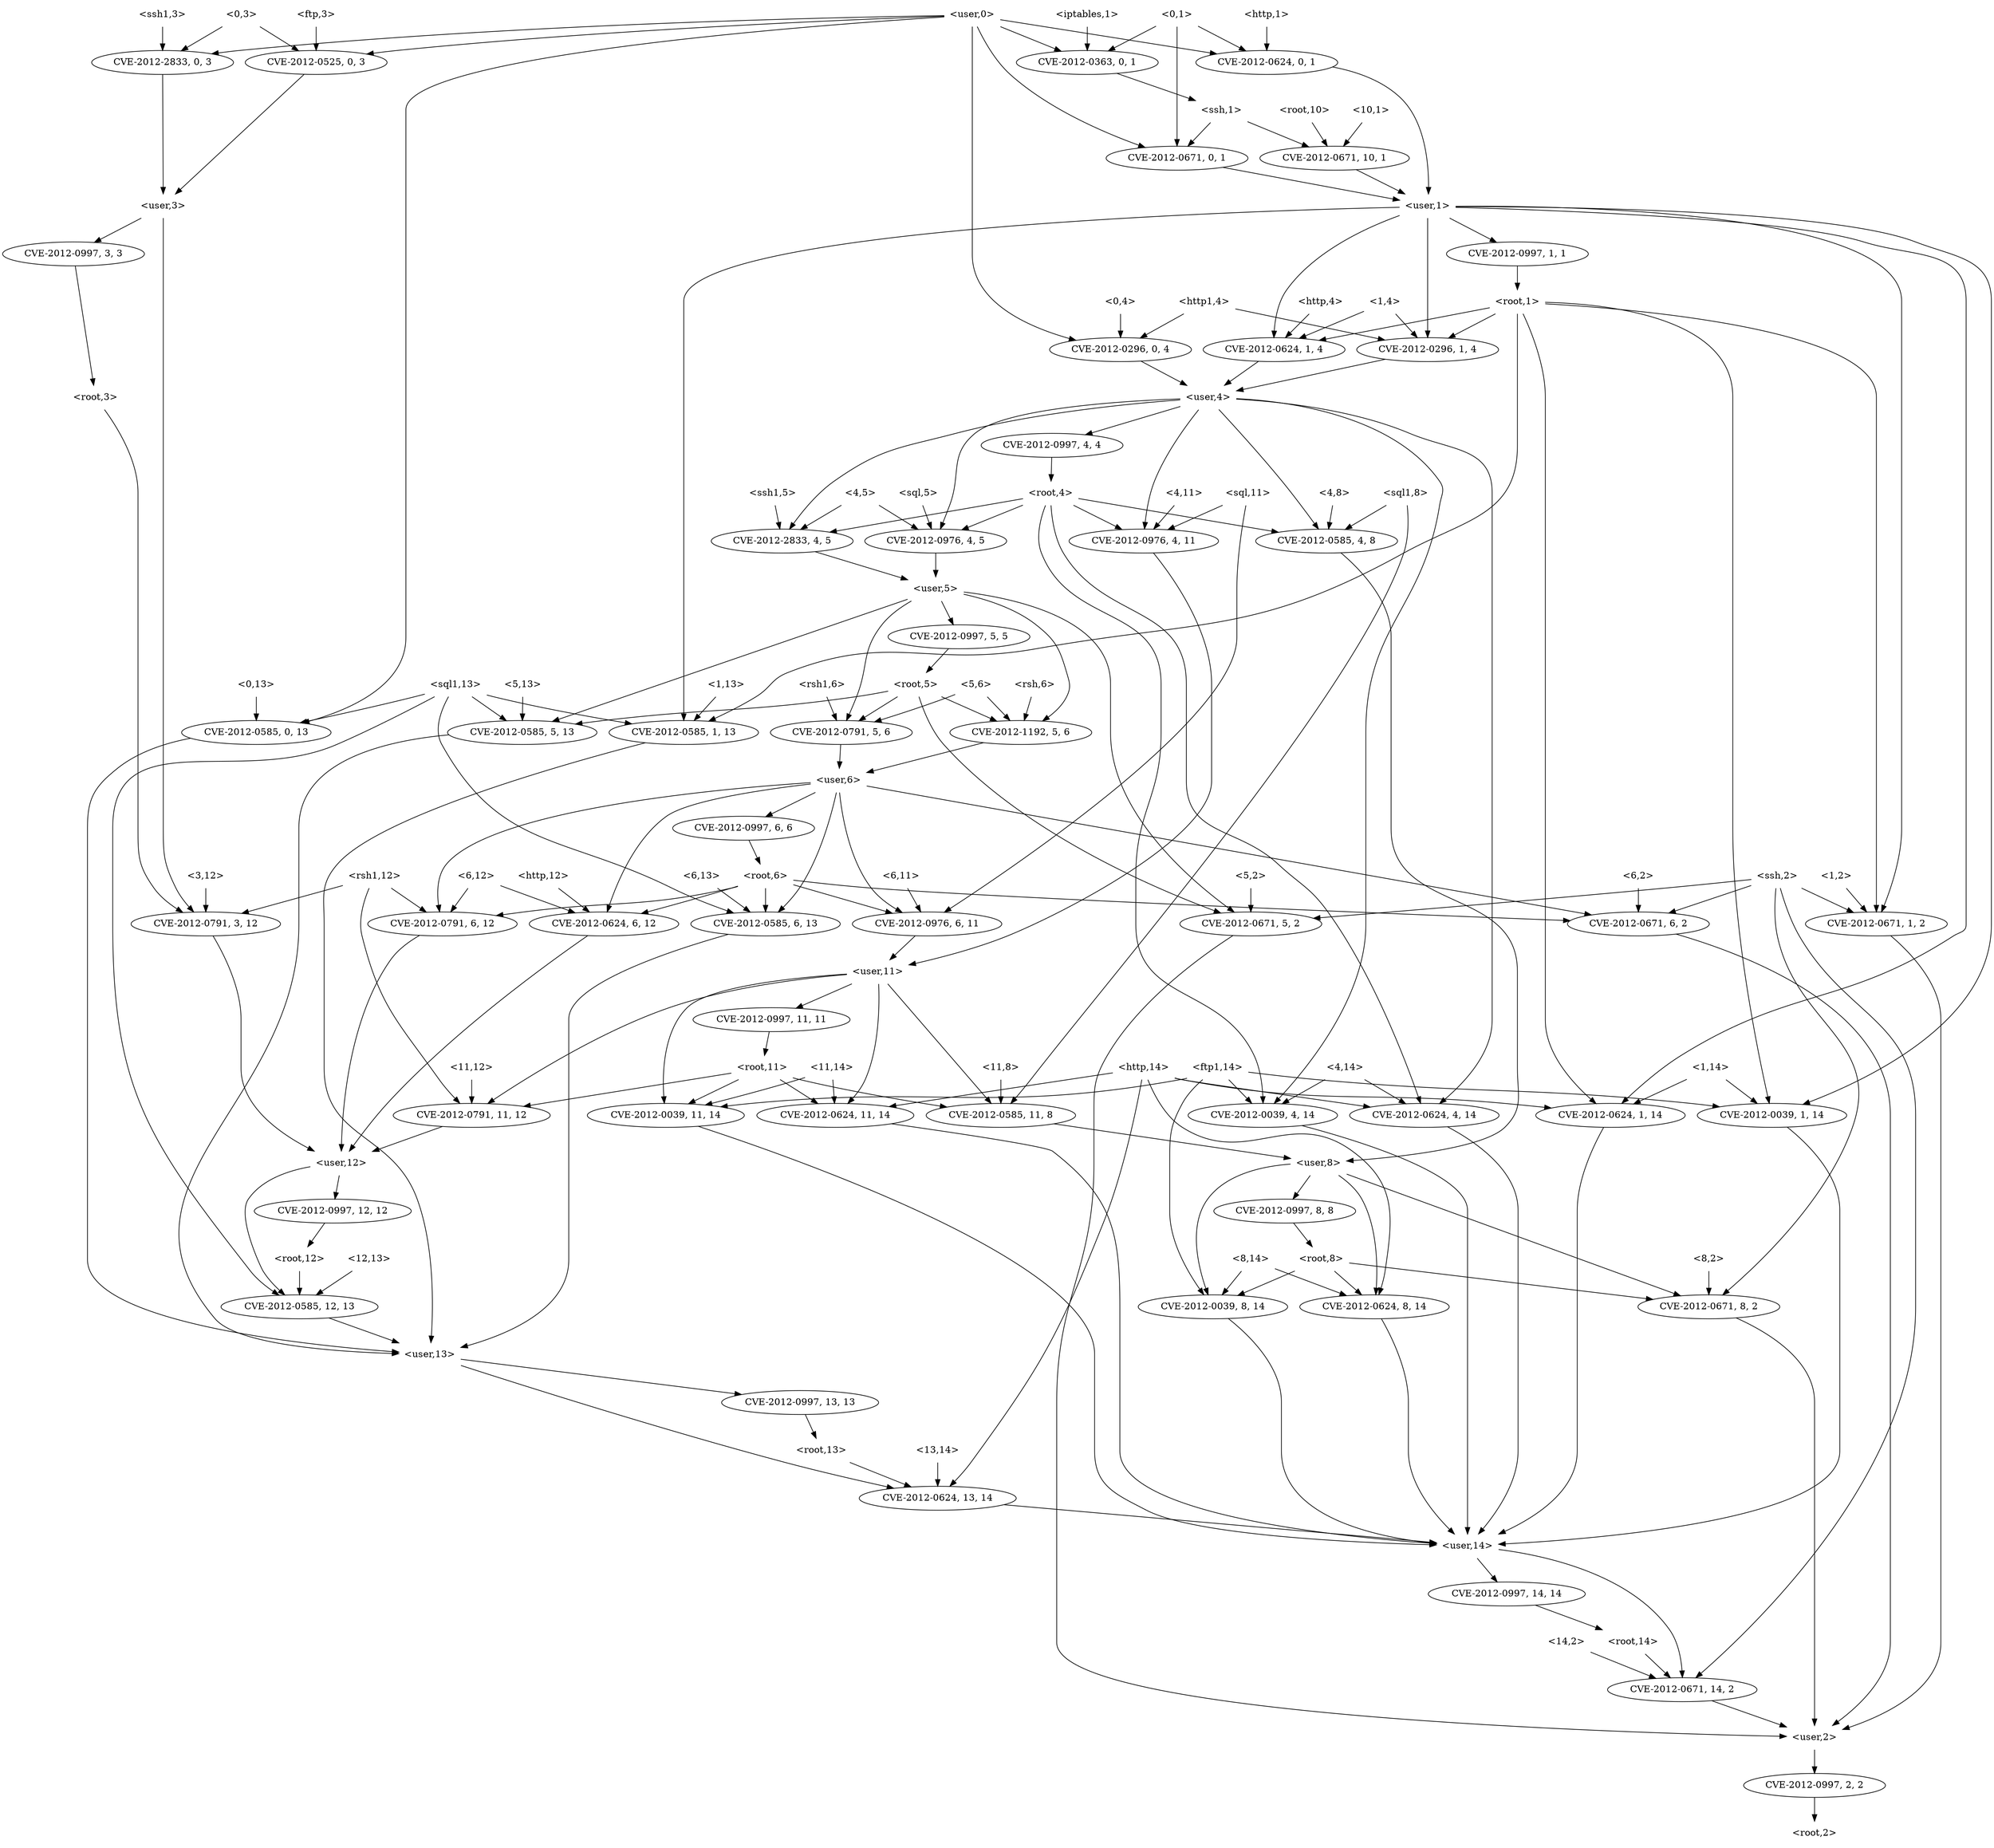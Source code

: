 strict digraph {
	graph [bb="0,0,2841,2772"];
	node [label="\N"];
	"<v_root,3,3>"	 [height=0.5,
		label=<CVE-2012-0997, 3, 3>,
		pos="1796,2466",
		width=2.4499];
	"<root,3>"	 [height=0.5,
		pos="1798,2394",
		shape=plaintext,
		width=0.89583];
	"<v_root,3,3>" -> "<root,3>"	 [pos="e,1797.5,2412.1 1796.5,2447.7 1796.7,2440 1797,2430.7 1797.2,2422.1"];
	"<v_rsh1,3,12>"	 [height=0.5,
		label=<CVE-2012-0791, 3, 12>,
		pos="2245,1386",
		width=2.5686];
	"<root,3>" -> "<v_rsh1,3,12>"	 [pos="e,2248.7,1404 1799.4,2376 1801.4,2349.3 1805,2296.2 1805,2251 1805,2251 1805,2251 1805,2033 1805,1992.6 1799,1975.8 1824,1944 1881.3\
,1871.2 2141.9,1836.1 2200,1764 2284.4,1659.2 2262.8,1481.8 2250.6,1414.2"];
	"<v_sql,4,11>"	 [height=0.5,
		label=<CVE-2012-0976, 4, 11>,
		pos="1046,1962",
		width=2.5686];
	"<user,11>"	 [height=0.5,
		pos="1277,1314",
		shape=plaintext,
		width=1.0069];
	"<v_sql,4,11>" -> "<user,11>"	 [pos="e,1240.4,1325 1055.3,1944.1 1068.8,1918 1092,1866.2 1092,1819 1092,1819 1092,1819 1092,1457 1092,1387.1 1176.1,1346.9 1230.9,1328.1"];
	"<v_sql1,11,8>"	 [height=0.5,
		label=<CVE-2012-0585, 11, 8>,
		pos="847,1098",
		width=2.5686];
	"<user,11>" -> "<v_sql1,11,8>"	 [pos="e,871.56,1115.5 1240.7,1303.5 1179.7,1286.4 1053.7,1246.8 960,1188 940.02,1175.5 939.29,1166.9 921,1152 907.93,1141.4 892.91,1130.4\
 879.83,1121.2"];
	"<v_http,11,14>"	 [height=0.5,
		label=<CVE-2012-0624, 11, 14>,
		pos="1297,1098",
		width=2.7013];
	"<user,11>" -> "<v_http,11,14>"	 [pos="e,1290.8,1116.2 1273.3,1295.9 1271.3,1285.6 1269,1272.1 1268,1260 1264,1212.5 1277.7,1158 1287.7,1126.1"];
	"<v_ftp1,11,14>"	 [height=0.5,
		label=<CVE-2012-0039, 11, 14>,
		pos="1510,1098",
		width=2.7013];
	"<user,11>" -> "<v_ftp1,11,14>"	 [pos="e,1512.2,1116.2 1313.3,1308.2 1365.4,1300.6 1457.5,1284.1 1480,1260 1513.9,1223.6 1515.5,1161.8 1513.1,1126.3"];
	"<v_rsh1,11,12>"	 [height=0.5,
		label=<CVE-2012-0791, 11, 12>,
		pos="1912,1098",
		width=2.7013];
	"<user,11>" -> "<v_rsh1,11,12>"	 [pos="e,1877,1114.9 1313.4,1306.3 1358.8,1297.5 1438.5,1280.8 1505,1260 1639.8,1217.9 1793.5,1152 1867.5,1119.1"];
	"<v_root,11,11>"	 [height=0.5,
		label=<CVE-2012-0997, 11, 11>,
		pos="1374,1242",
		width=2.7013];
	"<user,11>" -> "<v_root,11,11>"	 [pos="e,1351,1259.6 1301,1295.7 1313.6,1286.6 1329.3,1275.3 1342.8,1265.5"];
	"<root,1>"	 [height=0.5,
		pos="653,2322",
		shape=plaintext,
		width=0.89583];
	"<v_ssh,1,2>"	 [height=0.5,
		label=<CVE-2012-0671, 1, 2>,
		pos="216,1386",
		width=2.4499];
	"<root,1>" -> "<v_ssh,1,2>"	 [pos="e,237.71,1403.5 620.41,2316.9 566.01,2309.6 459.9,2292.4 432,2268 374.32,2217.5 370,2183.7 370,2107 370,2107 370,2107 370,1889 370\
,1788.1 294,1775.9 294,1675 294,1675 294,1675 294,1529 294,1488 290.68,1475.4 270,1440 263.58,1429 254.28,1418.8 245.21,1410.2"];
	"<v_http,1,14>"	 [height=0.5,
		label=<CVE-2012-0624, 1, 14>,
		pos="121,1098",
		width=2.5686];
	"<root,1>" -> "<v_http,1,14>"	 [pos="e,187.05,1110.6 620.54,2316.2 587.48,2310 536.2,2296.3 501,2268 464.74,2238.9 446,2225.5 446,2179 446,2179 446,2179 446,1529 446\
,1344.1 406.82,1276.4 270,1152 249.65,1133.5 222.4,1121.4 196.77,1113.4"];
	"<v_http,1,4>"	 [height=0.5,
		label=<CVE-2012-0624, 1, 4>,
		pos="965,2250",
		width=2.4499];
	"<root,1>" -> "<v_http,1,4>"	 [pos="e,908.09,2263.8 685.51,2313.7 735.61,2302.5 832.76,2280.7 898.26,2266"];
	"<v_sql1,1,13>"	 [height=0.5,
		label=<CVE-2012-0585, 1, 13>,
		pos="1276,1674",
		width=2.5686];
	"<root,1>" -> "<v_sql1,1,13>"	 [pos="e,1260.9,1692 653.35,2303.9 654.49,2284.9 658.64,2254 673,2232 731.85,2141.8 767.73,2127.4 868,2088 933.98,2062.1 1134.6,2101.9 \
1185,2052 1236.3,2001.3 1205,1963.1 1205,1891 1205,1891 1205,1891 1205,1817 1205,1772.2 1233.6,1727.1 1254.5,1700.1"];
	"<v_ftp1,1,14>"	 [height=0.5,
		label=<CVE-2012-0039, 1, 14>,
		pos="325,1098",
		width=2.5686];
	"<root,1>" -> "<v_ftp1,1,14>"	 [pos="e,365.12,1114.3 620.42,2310.4 571.31,2292 484,2249.5 484,2179 484,2179 484,2179 484,1241 484,1181.3 420.92,1140.5 374.22,1118.4"];
	"<v_http1,1,4>"	 [height=0.5,
		label=<CVE-2012-0296, 1, 4>,
		pos="770,2250",
		width=2.4499];
	"<root,1>" -> "<v_http1,1,4>"	 [pos="e,742.88,2267.2 681.62,2303.9 697.38,2294.5 717.08,2282.7 733.89,2272.6"];
	"<user,2>"	 [height=0.5,
		pos="2410,162",
		shape=plaintext,
		width=0.91667];
	"<v_ssh,1,2>" -> "<user,2>"	 [pos="e,2376.8,163.15 156.12,1372.7 92.195,1355.7 0,1318.1 0,1243 0,1243 0,1243 0,305 0,181.58 2040.8,165.06 2366.4,163.21"];
	"<user,14>"	 [height=0.5,
		pos="1065,450",
		shape=plaintext,
		width=1.0069];
	"<v_http,1,14>" -> "<user,14>"	 [pos="e,1028.6,450.89 139.01,1080.1 163.42,1055.2 204,1006.1 204,955 204,955 204,955 204,593 204,475.9 337.6,529.03 452,504 659.83,458.53\
 915.3,451.73 1018.5,450.95"];
	"<user,4>"	 [height=0.5,
		pos="965,2178",
		shape=plaintext,
		width=0.91667];
	"<v_http,1,4>" -> "<user,4>"	 [pos="e,965,2196.1 965,2231.7 965,2224 965,2214.7 965,2206.1"];
	"<user,13>"	 [height=0.5,
		pos="1673,738",
		shape=plaintext,
		width=1.0069];
	"<v_sql1,1,13>" -> "<user,13>"	 [pos="e,1665.3,756.09 1304.3,1656.8 1340.3,1633.9 1398,1588.2 1398,1531 1398,1531 1398,1531 1398,1457 1398,1414 1414.9,1405.5 1436,1368\
 1503.4,1248 1560.5,1241.9 1616,1116 1632.3,1079 1635,1067.4 1635,1027 1635,1027 1635,1027 1635,881 1635,839.63 1650.2,793.72 1661.4\
,765.61"];
	"<v_ftp1,1,14>" -> "<user,14>"	 [pos="e,1028.5,451.18 346.31,1080.2 374.59,1055.9 421,1008 421,955 421,955 421,955 421,593 421,470.57 870.46,453.6 1018.4,451.32"];
	"<v_http1,1,4>" -> "<user,4>"	 [pos="e,931.95,2190.9 811.83,2234 844.39,2222.3 889.39,2206.1 922.19,2194.4"];
	"<v_root,2,2>"	 [height=0.5,
		label=<CVE-2012-0997, 2, 2>,
		pos="2410,90",
		width=2.4499];
	"<user,2>" -> "<v_root,2,2>"	 [pos="e,2410,108.1 2410,143.7 2410,135.98 2410,126.71 2410,118.11"];
	"<v_sql1,12,13>"	 [height=0.5,
		label=<CVE-2012-0585, 12, 13>,
		pos="1841,810",
		width=2.7013];
	"<v_sql1,12,13>" -> "<user,13>"	 [pos="e,1709.4,754.18 1803.3,793.29 1778.3,782.88 1745.4,769.16 1718.9,758.11"];
	"<v_root,13,13>"	 [height=0.5,
		label=<CVE-2012-0997, 13, 13>,
		pos="1645,666",
		width=2.7013];
	"<user,13>" -> "<v_root,13,13>"	 [pos="e,1651.8,684.1 1666.1,719.7 1662.9,711.81 1659.1,702.3 1655.6,693.55"];
	"<v_http,13,14>"	 [height=0.5,
		label=<CVE-2012-0624, 13, 14>,
		pos="1294,522",
		width=2.7013];
	"<user,13>" -> "<v_http,13,14>"	 [pos="e,1316,539.71 1636.6,724.88 1609.1,715.2 1570.9,700.55 1539,684 1457.5,641.69 1369.2,579.07 1324.2,545.77"];
	"<user,1>"	 [height=0.5,
		pos="769,2466",
		shape=plaintext,
		width=0.91667];
	"<user,1>" -> "<v_ssh,1,2>"	 [pos="e,224.09,1404.1 735.79,2464.6 643.94,2462.8 388.59,2454.3 318,2412 276.64,2387.2 256,2371.2 256,2323 256,2323 256,2323 256,1529 \
256,1487.5 239.96,1441.6 228.2,1413.5"];
	"<user,1>" -> "<v_http,1,14>"	 [pos="e,140.1,1115.9 735.8,2461.5 633.81,2449.7 332,2407.9 332,2323 332,2323 332,2323 332,1457 332,1313.3 204.33,1176.6 147.61,1122.9"];
	"<v_root,1,1>"	 [height=0.5,
		label=<CVE-2012-0997, 1, 1>,
		pos="653,2394",
		width=2.4499];
	"<user,1>" -> "<v_root,1,1>"	 [pos="e,679.89,2411.2 740.62,2447.9 725,2438.5 705.47,2426.7 688.8,2416.6"];
	"<user,1>" -> "<v_http,1,4>"	 [pos="e,941.6,2267.5 780.68,2448 802.05,2417.4 849.73,2352 898,2304 908.84,2293.2 921.8,2282.5 933.42,2273.6"];
	"<user,1>" -> "<v_sql1,1,13>"	 [pos="e,1276,1692 802.27,2462.9 915.06,2454.9 1276,2421.7 1276,2323 1276,2323 1276,2323 1276,1817 1276,1777 1276,1730.7 1276,1702.1"];
	"<user,1>" -> "<v_ftp1,1,14>"	 [pos="e,351.59,1115.3 735.69,2464 691.01,2461.1 610.94,2450.5 556,2412 432.58,2325.6 408,2257.7 408,2107 408,2107 408,2107 408,1241 408\
,1200.5 409.06,1186.6 388,1152 380.84,1140.2 370.14,1129.8 359.57,1121.4"];
	"<user,1>" -> "<v_http1,1,4>"	 [pos="e,769.92,2268.2 769.08,2447.8 769.25,2410.8 769.66,2323.2 769.87,2278.4"];
	"<v_root,1,1>" -> "<root,1>"	 [pos="e,653,2340.1 653,2375.7 653,2368 653,2358.7 653,2350.1"];
	"<root,14>"	 [height=0.5,
		pos="1839,306",
		shape=plaintext,
		width=1];
	"<v_ssh,14,2>"	 [height=0.5,
		label=<CVE-2012-0671, 14, 2>,
		pos="2167,234",
		width=2.5686];
	"<root,14>" -> "<v_ssh,14,2>"	 [pos="e,2107,247.8 1875,297.31 1928.3,285.93 2029.2,264.41 2097.2,249.89"];
	"<v_ssh,14,2>" -> "<user,2>"	 [pos="e,2376.9,172.52 2216.5,218.75 2260.8,205.98 2325.1,187.45 2367.3,175.31"];
	"<sql1,8>"	 [height=0.5,
		pos="788,2034",
		shape=plaintext,
		width=0.91667];
	"<sql1,8>" -> "<v_sql1,11,8>"	 [pos="e,811.02,1114.6 788.4,2016 788.98,1989.3 790,1936.1 790,1891 790,1891 790,1891 790,1601 790,1401.3 678.6,1329.1 771,1152 777.95,\
1138.7 789.95,1128 802.39,1119.9"];
	"<v_sql1,4,8>"	 [height=0.5,
		label=<CVE-2012-0585, 4, 8>,
		pos="674,1962",
		width=2.4499];
	"<sql1,8>" -> "<v_sql1,4,8>"	 [pos="e,700.42,1979.2 760.11,2015.9 744.76,2006.5 725.56,1994.7 709.19,1984.6"];
	"<user,8>"	 [height=0.5,
		pos="825,1026",
		shape=plaintext,
		width=0.91667];
	"<v_sql1,11,8>" -> "<user,8>"	 [pos="e,830.38,1044.1 841.56,1079.7 839.11,1071.9 836.16,1062.5 833.43,1053.8"];
	"<v_sql1,4,8>" -> "<user,8>"	 [pos="e,791.86,1041.2 682.09,1943.9 693.78,1917.7 714,1865.6 714,1819 714,1819 714,1819 714,1241 714,1168.1 704.58,1140.6 745,1080 754.32\
,1066 768.73,1054.8 782.75,1046.4"];
	"<sql,11>"	 [height=0.5,
		pos="1143,2034",
		shape=plaintext,
		width=0.91667];
	"<v_sql,6,11>"	 [height=0.5,
		label=<CVE-2012-0976, 6, 11>,
		pos="1277,1386",
		width=2.5686];
	"<sql,11>" -> "<v_sql,6,11>"	 [pos="e,1248.7,1403.2 1144.5,2015.8 1145.4,2005.5 1146.4,1992 1147,1980 1155.1,1812.6 1155,1770.6 1155,1603 1155,1603 1155,1603 1155,1529\
 1155,1476.3 1204,1433.3 1239.9,1409"];
	"<sql,11>" -> "<v_sql,4,11>"	 [pos="e,1069,1979.6 1119,2015.7 1106.4,2006.6 1090.7,1995.3 1077.2,1985.5"];
	"<v_sql,6,11>" -> "<user,11>"	 [pos="e,1277,1332.1 1277,1367.7 1277,1360 1277,1350.7 1277,1342.1"];
	"<v_ssh,6,2>"	 [height=0.5,
		label=<CVE-2012-0671, 6, 2>,
		pos="2558,1386",
		width=2.4499];
	"<v_ssh,6,2>" -> "<user,2>"	 [pos="e,2443.3,180.13 2554.8,1367.6 2550.1,1340.9 2542,1288.2 2542,1243 2542,1243 2542,1243 2542,305 2542,251.4 2490.9,209.54 2452.3,185.55"];
	"<8,2>"	 [height=0.5,
		pos="2387,882",
		shape=plaintext,
		width=0.75];
	"<v_ssh,8,2>"	 [height=0.5,
		label=<CVE-2012-0671, 8, 2>,
		pos="2410,810",
		width=2.4499];
	"<8,2>" -> "<v_ssh,8,2>"	 [pos="e,2404.4,828.1 2392.7,863.7 2395.2,855.9 2398.3,846.51 2401.2,837.83"];
	"<v_ssh,8,2>" -> "<user,2>"	 [pos="e,2410,180.05 2410,791.95 2410,765.29 2410,712.11 2410,667 2410,667 2410,667 2410,305 2410,265 2410,218.65 2410,190.08"];
	"<1,13>"	 [height=0.5,
		pos="1333,1746",
		shape=plaintext,
		width=0.78472];
	"<1,13>" -> "<v_sql1,1,13>"	 [pos="e,1289.9,1692.1 1318.9,1727.7 1312.1,1719.3 1303.7,1709.1 1296.2,1699.9"];
	"<root,2>"	 [height=0.5,
		pos="2410,18",
		shape=plaintext,
		width=0.89583];
	"<root,13>"	 [height=0.5,
		pos="1559,594",
		shape=plaintext,
		width=1];
	"<v_root,13,13>" -> "<root,13>"	 [pos="e,1579.9,612.03 1624.2,648.05 1613.3,639.18 1599.7,628.17 1587.9,618.48"];
	"<root,13>" -> "<v_http,13,14>"	 [pos="e,1347.3,537.09 1523,583.49 1480.4,572.25 1408.9,553.35 1357.1,539.67"];
	"<user,8>" -> "<v_ssh,8,2>"	 [pos="e,2352.4,823.66 858.23,1022.3 994.03,1011 1520,965.16 1949,900 2089.6,878.64 2252.8,845.04 2342.4,825.82"];
	"<v_ftp1,8,14>"	 [height=0.5,
		label=<CVE-2012-0039, 8, 14>,
		pos="906,810",
		width=2.5686];
	"<user,8>" -> "<v_ftp1,8,14>"	 [pos="e,910.22,828.27 858.38,1010.6 874.24,1001.9 891.73,989.11 901,972 923.84,929.84 918.33,871.94 912.2,838.29"];
	"<v_root,8,8>"	 [height=0.5,
		label=<CVE-2012-0997, 8, 8>,
		pos="804,954",
		width=2.4499];
	"<user,8>" -> "<v_root,8,8>"	 [pos="e,809.13,972.1 819.81,1007.7 817.47,999.9 814.65,990.51 812.05,981.83"];
	"<v_http,8,14>"	 [height=0.5,
		label=<CVE-2012-0624, 8, 14>,
		pos="702,810",
		width=2.5686];
	"<user,8>" -> "<v_http,8,14>"	 [pos="e,697.06,828.28 791.8,1019.9 764.03,1013.7 725.99,1000.4 707,972 680.08,931.77 687.27,872.34 694.76,838.06"];
	"<v_ftp1,8,14>" -> "<user,14>"	 [pos="e,1042.8,468.08 918.64,792.08 936.51,766.44 967,715.56 967,667 967,667 967,667 967,593 967,544.54 1006.1,500.61 1035,474.85"];
	"<root,8>"	 [height=0.5,
		pos="850,882",
		shape=plaintext,
		width=0.89583];
	"<v_root,8,8>" -> "<root,8>"	 [pos="e,838.65,900.28 815.14,936.05 820.54,927.84 827.14,917.79 833.14,908.66"];
	"<v_http,8,14>" -> "<user,14>"	 [pos="e,1028.6,454.84 727.92,792.51 761.29,769.04 815,722.61 815,667 815,667 815,667 815,593 815,500.47 946.1,467.48 1018.4,456.33"];
	"<6,2>"	 [height=0.5,
		pos="2539,1458",
		shape=plaintext,
		width=0.75];
	"<6,2>" -> "<v_ssh,6,2>"	 [pos="e,2553.4,1404.1 2543.7,1439.7 2545.8,1431.9 2548.4,1422.5 2550.7,1413.8"];
	"<user,0>"	 [height=0.5,
		pos="1238,2754",
		shape=plaintext,
		width=0.91667];
	"<v_sql1,0,13>"	 [height=0.5,
		label=<CVE-2012-0585, 0, 13>,
		pos="1480,1674",
		width=2.5686];
	"<user,0>" -> "<v_sql1,0,13>"	 [pos="e,1480,1692 1271.1,2749.1 1337.4,2739.2 1480,2706.7 1480,2611 1480,2611 1480,2611 1480,1817 1480,1777 1480,1730.7 1480,1702.1"];
	"<v_http1,0,4>"	 [height=0.5,
		label=<CVE-2012-0296, 0, 4>,
		pos="1160,2250",
		width=2.4499];
	"<user,0>" -> "<v_http1,0,4>"	 [pos="e,1176.5,2267.7 1238,2736 1238,2709.3 1238,2656.1 1238,2611 1238,2611 1238,2611 1238,2393 1238,2347.1 1206.3,2302.1 1183.3,2275.4"];
	"<v_ftp,0,3>"	 [height=0.5,
		label=<CVE-2012-0525, 0, 3>,
		pos="1795,2682",
		width=2.4499];
	"<user,0>" -> "<v_ftp,0,3>"	 [pos="e,1731.6,2694.5 1271.2,2749.8 1346.9,2742.4 1538,2722.9 1697,2700 1705,2698.9 1713.3,2697.6 1721.5,2696.2"];
	"<v_iptables,0,1>"	 [height=0.5,
		label=<CVE-2012-0363, 0, 1>,
		pos="852,2682",
		width=2.4499];
	"<user,0>" -> "<v_iptables,0,1>"	 [pos="e,915.66,2694.5 1204.8,2747 1143.1,2735.8 1009.6,2711.6 925.65,2696.4"];
	"<v_ssh1,0,3>"	 [height=0.5,
		label=<CVE-2012-2833, 0, 3>,
		pos="1600,2682",
		width=2.4499];
	"<user,0>" -> "<v_ssh1,0,3>"	 [pos="e,1538.4,2694.9 1271.1,2746.6 1329,2735.4 1450.2,2712 1528.2,2696.9"];
	"<v_http,0,1>"	 [height=0.5,
		label=<CVE-2012-0624, 0, 1>,
		pos="1084,2682",
		width=2.4499];
	"<user,0>" -> "<v_http,0,1>"	 [pos="e,1118.3,2698.6 1205,2738 1182.3,2727.7 1152,2713.9 1127.4,2702.7"];
	"<v_ssh,0,1>"	 [height=0.5,
		label=<CVE-2012-0671, 0, 1>,
		pos="968,2538",
		width=2.4499];
	"<user,0>" -> "<v_ssh,0,1>"	 [pos="e,1005.4,2554.4 1230.1,2735.9 1220.6,2716.6 1203.1,2685.2 1181,2664 1131.6,2616.5 1060.7,2579.5 1014.6,2558.5"];
	"<v_sql1,0,13>" -> "<user,13>"	 [pos="e,1673,756.05 1471.1,1656 1458.2,1629.9 1436,1578 1436,1531 1436,1531 1436,1531 1436,1457 1436,1416.6 1434.1,1402.6 1455,1368 1474.3\
,1336 1559.7,1288.4 1584,1260 1608.2,1231.6 1608.9,1220.6 1627,1188 1648.6,1149.1 1673,1143.5 1673,1099 1673,1099 1673,1099 1673\
,881 1673,841 1673,794.65 1673,766.08"];
	"<v_http1,0,4>" -> "<user,4>"	 [pos="e,998.05,2190.9 1118.2,2234 1085.6,2222.3 1040.6,2206.1 1007.8,2194.4"];
	"<user,3>"	 [height=0.5,
		pos="1795,2538",
		shape=plaintext,
		width=0.91667];
	"<v_ftp,0,3>" -> "<user,3>"	 [pos="e,1795,2556.2 1795,2663.9 1795,2639.7 1795,2595.2 1795,2566.4"];
	"<ssh,1>"	 [height=0.5,
		pos="852,2610",
		shape=plaintext,
		width=0.84028];
	"<v_iptables,0,1>" -> "<ssh,1>"	 [pos="e,852,2628.1 852,2663.7 852,2656 852,2646.7 852,2638.1"];
	"<v_ssh1,0,3>" -> "<user,3>"	 [pos="e,1771.5,2556.1 1622.8,2664.4 1657.4,2639.2 1723.5,2591 1763,2562.3"];
	"<v_http,0,1>" -> "<user,1>"	 [pos="e,802.24,2468.1 1087.8,2664 1094.1,2631.3 1102.3,2559.6 1065,2520 1031.2,2484.1 886.39,2472.3 812.59,2468.6"];
	"<v_ssh,0,1>" -> "<user,1>"	 [pos="e,802.26,2478.7 925.8,2522.2 892.26,2510.4 845.54,2493.9 811.83,2482.1"];
	"<v_sql,4,5>"	 [height=0.5,
		label=<CVE-2012-0976, 4, 5>,
		pos="1921,1962",
		width=2.4499];
	"<user,5>"	 [height=0.5,
		pos="2116,1890",
		shape=plaintext,
		width=0.91667];
	"<v_sql,4,5>" -> "<user,5>"	 [pos="e,2083,1902.9 1962.8,1946 1995.4,1934.3 2040.4,1918.1 2073.2,1906.4"];
	"<v_rsh,5,6>"	 [height=0.5,
		label=<CVE-2012-1192, 5, 6>,
		pos="2120,1674",
		width=2.4499];
	"<user,5>" -> "<v_rsh,5,6>"	 [pos="e,2119.7,1692.2 2116.3,1871.8 2117,1834.8 2118.7,1747.2 2119.5,1702.4"];
	"<v_sql1,5,13>"	 [height=0.5,
		label=<CVE-2012-0585, 5, 13>,
		pos="2403,1674",
		width=2.5686];
	"<user,5>" -> "<v_sql1,5,13>"	 [pos="e,2398.9,1692.1 2149.1,1885.8 2207.5,1879.5 2325.4,1863.6 2355,1836 2365,1826.7 2385.9,1745.4 2396.5,1702"];
	"<v_rsh1,5,6>"	 [height=0.5,
		label=<CVE-2012-0791, 5, 6>,
		pos="1925,1674",
		width=2.4499];
	"<user,5>" -> "<v_rsh1,5,6>"	 [pos="e,1920.9,1692.3 2082.7,1878.1 2038.1,1861.4 1960.7,1825 1927,1764 1916.6,1745.3 1916.9,1720.7 1919.3,1702.2"];
	"<v_root,5,5>"	 [height=0.5,
		label=<CVE-2012-0997, 5, 5>,
		pos="2258,1818",
		width=2.4499];
	"<user,5>" -> "<v_root,5,5>"	 [pos="e,2225.9,1834.8 2149.3,1872.6 2169.4,1862.7 2195.3,1849.9 2216.7,1839.4"];
	"<v_ssh,5,2>"	 [height=0.5,
		label=<CVE-2012-0671, 5, 2>,
		pos="2753,1386",
		width=2.4499];
	"<user,5>" -> "<v_ssh,5,2>"	 [pos="e,2741.1,1403.9 2149.3,1887.2 2200.4,1883.3 2300.5,1871.5 2377,1836 2423.8,1814.3 2431.9,1800.9 2468,1764 2528.5,1702.1 2682.8,1486.3\
 2735.2,1412.2"];
	"<1,4>"	 [height=0.5,
		pos="824,2322",
		shape=plaintext,
		width=0.75];
	"<1,4>" -> "<v_http1,1,4>"	 [pos="e,783.19,2268.1 810.65,2303.7 804.24,2295.4 796.44,2285.3 789.39,2276.1"];
	"<1,4>" -> "<v_http,1,4>"	 [pos="e,932.96,2266.9 851.19,2307.5 871.82,2297.3 900.52,2283 923.94,2271.4"];
	"<4,11>"	 [height=0.5,
		pos="1024,2034",
		shape=plaintext,
		width=0.78472];
	"<4,11>" -> "<v_sql,4,11>"	 [pos="e,1040.6,1980.1 1029.4,2015.7 1031.9,2007.9 1034.8,1998.5 1037.6,1989.8"];
	"<v_ssh,10,1>"	 [height=0.5,
		label=<CVE-2012-0671, 10, 1>,
		pos="769,2538",
		width=2.5686];
	"<v_ssh,10,1>" -> "<user,1>"	 [pos="e,769,2484.1 769,2519.7 769,2512 769,2502.7 769,2494.1"];
	"<ssh,1>" -> "<v_ssh,10,1>"	 [pos="e,788.71,2555.6 831.48,2591.7 820.98,2582.8 808.03,2571.9 796.66,2562.3"];
	"<ssh,1>" -> "<v_ssh,0,1>"	 [pos="e,941.11,2555.2 880.38,2591.9 896,2582.5 915.53,2570.7 932.2,2560.6"];
	"<v_root,12,12>"	 [height=0.5,
		label=<CVE-2012-0997, 12, 12>,
		pos="1912,954",
		width=2.7013];
	"<root,12>"	 [height=0.5,
		pos="1904,882",
		shape=plaintext,
		width=1];
	"<v_root,12,12>" -> "<root,12>"	 [pos="e,1906,900.1 1910,935.7 1909.1,927.98 1908.1,918.71 1907.1,910.11"];
	"<root,12>" -> "<v_sql1,12,13>"	 [pos="e,1856.4,828.1 1888.4,863.7 1880.8,855.22 1871.5,844.86 1863.1,835.58"];
	"<v_http,13,14>" -> "<user,14>"	 [pos="e,1101.3,462.1 1246,506.33 1206.2,494.17 1150.1,477 1110.9,465.02"];
	"<user,12>"	 [height=0.5,
		pos="2037,1026",
		shape=plaintext,
		width=1.0069];
	"<v_rsh1,3,12>" -> "<user,12>"	 [pos="e,2073.6,1039.5 2236.7,1368 2224.7,1341.8 2204,1289.7 2204,1243 2204,1243 2204,1243 2204,1169 2204,1105.3 2132.6,1064.2 2083.2,1043.4"];
	"<user,12>" -> "<v_sql1,12,13>"	 [pos="e,1881.6,826.53 2036.1,1008 2034.6,989.35 2030.2,959.04 2018,936 1991.1,885.16 1933.1,850.45 1890.9,830.75"];
	"<user,12>" -> "<v_root,12,12>"	 [pos="e,1941,971.23 2006.4,1007.9 1989.4,998.36 1968.1,986.44 1950.1,976.33"];
	"<v_ssh1,4,5>"	 [height=0.5,
		label=<CVE-2012-2833, 4, 5>,
		pos="2116,1962",
		width=2.4499];
	"<v_ssh1,4,5>" -> "<user,5>"	 [pos="e,2116,1908.1 2116,1943.7 2116,1936 2116,1926.7 2116,1918.1"];
	"<0,1>"	 [height=0.5,
		pos="968,2754",
		shape=plaintext,
		width=0.75];
	"<0,1>" -> "<v_http,0,1>"	 [pos="e,1057,2699.3 995.2,2736.6 1011,2727 1031.2,2714.8 1048.3,2704.5"];
	"<0,1>" -> "<v_iptables,0,1>"	 [pos="e,879.03,2699.3 940.8,2736.6 924.95,2727 904.77,2714.8 887.66,2704.5"];
	"<0,1>" -> "<v_ssh,0,1>"	 [pos="e,968,2556.2 968,2735.8 968,2698.8 968,2611.2 968,2566.4"];
	"<6,11>"	 [height=0.5,
		pos="1277,1458",
		shape=plaintext,
		width=0.78472];
	"<6,11>" -> "<v_sql,6,11>"	 [pos="e,1277,1404.1 1277,1439.7 1277,1432 1277,1422.7 1277,1414.1"];
	"<1,14>"	 [height=0.5,
		pos="351,1170",
		shape=plaintext,
		width=0.78472];
	"<1,14>" -> "<v_ftp1,1,14>"	 [pos="e,331.35,1116.1 344.57,1151.7 341.64,1143.8 338.11,1134.3 334.86,1125.5"];
	"<1,14>" -> "<v_http,1,14>"	 [pos="e,174.64,1112.7 322.47,1157.3 317.67,1155.4 312.71,1153.6 308,1152 267.39,1138.3 221.03,1125.1 184.63,1115.3"];
	"<http,1>"	 [height=0.5,
		pos="1084,2754",
		shape=plaintext,
		width=0.89583];
	"<http,1>" -> "<v_http,0,1>"	 [pos="e,1084,2700.1 1084,2735.7 1084,2728 1084,2718.7 1084,2710.1"];
	"<4,8>"	 [height=0.5,
		pos="672,2034",
		shape=plaintext,
		width=0.75];
	"<4,8>" -> "<v_sql1,4,8>"	 [pos="e,673.51,1980.1 672.49,2015.7 672.71,2008 672.98,1998.7 673.23,1990.1"];
	"<v_http,11,14>" -> "<user,14>"	 [pos="e,1072.7,468.09 1234.5,1084.1 1192.5,1074.3 1142.2,1059.8 1127,1044 1098.6,1014.5 1103,995.97 1103,955 1103,955 1103,955 1103,593\
 1103,551.63 1087.8,505.72 1076.6,477.61"];
	"<v_ftp1,11,14>" -> "<user,14>"	 [pos="e,1081.5,468.23 1441.5,1085.1 1334.7,1064.6 1141,1018.7 1141,955 1141,955 1141,955 1141,593 1141,547.64 1110.5,502.75 1088.1,475.95"];
	"<v_rsh1,11,12>" -> "<user,12>"	 [pos="e,2006.4,1044.1 1941,1080.8 1957.9,1071.3 1979.3,1059.3 1997.7,1049"];
	"<root,11>"	 [height=0.5,
		pos="1364,1170",
		shape=plaintext,
		width=1];
	"<v_root,11,11>" -> "<root,11>"	 [pos="e,1366.4,1188.1 1371.5,1223.7 1370.4,1216 1369.1,1206.7 1367.9,1198.1"];
	"<14,2>"	 [height=0.5,
		pos="2167,306",
		shape=plaintext,
		width=0.78472];
	"<14,2>" -> "<v_ssh,14,2>"	 [pos="e,2167,252.1 2167,287.7 2167,279.98 2167,270.71 2167,262.11"];
	"<iptables,1>"	 [height=0.5,
		pos="852,2754",
		shape=plaintext,
		width=1.1944];
	"<iptables,1>" -> "<v_iptables,0,1>"	 [pos="e,852,2700.1 852,2735.7 852,2728 852,2718.7 852,2710.1"];
	"<user,3>" -> "<v_rsh1,3,12>"	 [pos="e,2267.9,1403.6 1828.2,2534.1 1970.8,2521.3 2524,2466.9 2524,2395 2524,2395 2524,2395 2524,1745 2524,1704.5 2523.2,1691.7 2504,1656\
 2445.6,1547.4 2330.9,1451.7 2275.9,1409.6"];
	"<user,3>" -> "<v_root,3,3>"	 [pos="e,1795.8,2484.1 1795.2,2519.7 1795.4,2512 1795.5,2502.7 1795.6,2494.1"];
	"<ssh1,5>"	 [height=0.5,
		pos="2116,2034",
		shape=plaintext,
		width=0.94444];
	"<ssh1,5>" -> "<v_ssh1,4,5>"	 [pos="e,2116,1980.1 2116,2015.7 2116,2008 2116,1998.7 2116,1990.1"];
	"<root,8>" -> "<v_ftp1,8,14>"	 [pos="e,892.32,828.1 863.84,863.7 870.49,855.39 878.58,845.28 885.89,836.14"];
	"<root,8>" -> "<v_ssh,8,2>"	 [pos="e,2324.9,814.82 882.58,879.54 1069.7,871.14 2010.3,828.93 2314.8,815.27"];
	"<root,8>" -> "<v_http,8,14>"	 [pos="e,735.43,826.81 817.52,865.64 796.13,855.52 767.9,842.17 744.7,831.2"];
	"<user,14>" -> "<v_ssh,14,2>"	 [pos="e,2128.9,250.53 1101.4,448.62 1195.7,447.02 1455.7,438.76 1667,396 1837.6,361.48 2031.7,288.95 2119.5,254.27"];
	"<v_root,14,14>"	 [height=0.5,
		label=<CVE-2012-0997, 14, 14>,
		pos="1561,378",
		width=2.7013];
	"<user,14>" -> "<v_root,14,14>"	 [pos="e,1486.2,389.56 1101.5,443.85 1179.9,432.78 1366.4,406.47 1476.1,390.98"];
	"<sql1,13>"	 [height=0.5,
		pos="1601,1746",
		shape=plaintext,
		width=1.0069];
	"<v_sql1,6,13>"	 [height=0.5,
		label=<CVE-2012-0585, 6, 13>,
		pos="1557,1386",
		width=2.5686];
	"<sql1,13>" -> "<v_sql1,6,13>"	 [pos="e,1559.1,1404.1 1598.9,1727.7 1591.8,1670.2 1569,1484.7 1560.4,1414.4"];
	"<sql1,13>" -> "<v_sql1,5,13>"	 [pos="e,2321.5,1682.5 1637.5,1741.9 1732.7,1733.9 1997,1711.5 2217,1692 2247.8,1689.3 2281.4,1686.2 2311.5,1683.5"];
	"<sql1,13>" -> "<v_sql1,12,13>"	 [pos="e,1836.6,828.11 1604.4,1727.8 1617.3,1663.1 1664.5,1434.4 1697,1368 1705.9,1349.8 1713,1348.3 1725,1332 1753.6,1293.2 1787,1291.2\
 1787,1243 1787,1243 1787,1243 1787,1025 1787,967.87 1801.2,954.91 1817,900 1822.9,879.37 1829.2,855.92 1833.9,838.27"];
	"<sql1,13>" -> "<v_sql1,1,13>"	 [pos="e,1335.4,1687.8 1564.7,1737.2 1511.8,1725.8 1412.7,1704.4 1345.5,1690"];
	"<sql1,13>" -> "<v_sql1,0,13>"	 [pos="e,1508,1691.2 1571.4,1727.9 1555,1718.4 1534.3,1706.4 1516.9,1696.3"];
	"<v_sql1,6,13>" -> "<user,13>"	 [pos="e,1681,756.31 1609,1371.1 1665.8,1352.3 1749,1312.9 1749,1243 1749,1243 1749,1243 1749,1025 1749,926.71 1706.6,815.59 1685.1,765.72"];
	"<v_sql1,5,13>" -> "<user,13>"	 [pos="e,1709.5,738.36 2401.8,1655.9 2398.1,1608.8 2384.7,1473.2 2346,1368 2238.5,1075.7 2214.1,952.05 1947,792 1875.8,749.34 1777.2,740.04\
 1719.7,738.56"];
	"<v_root,14,14>" -> "<root,14>"	 [pos="e,1802.9,316.1 1616.3,363.09 1668,350.06 1744.4,330.82 1792.9,318.6"];
	"<11,12>"	 [height=0.5,
		pos="1912,1170",
		shape=plaintext,
		width=0.88889];
	"<11,12>" -> "<v_rsh1,11,12>"	 [pos="e,1912,1116.1 1912,1151.7 1912,1144 1912,1134.7 1912,1126.1"];
	"<root,4>"	 [height=0.5,
		pos="945,2034",
		shape=plaintext,
		width=0.89583];
	"<root,4>" -> "<v_ssh1,4,5>"	 [pos="e,2054.5,1975 977.33,2018.4 980.22,2017.4 983.14,2016.6 986,2016 1210.2,1967.3 1789.8,2003.7 2018,1980 2026.6,1979.1 2035.6,1977.9\
 2044.5,1976.6"];
	"<root,4>" -> "<v_sql,4,5>"	 [pos="e,1833.3,1964.2 977.35,2018.4 980.24,2017.5 983.15,2016.7 986,2016 1142.9,1980.1 1616.6,1968 1823,1964.4"];
	"<root,4>" -> "<v_sql1,4,8>"	 [pos="e,726.44,1976.5 912.58,2024.6 869.2,2013.4 791.37,1993.3 736.42,1979.1"];
	"<v_http,4,14>"	 [height=0.5,
		label=<CVE-2012-0624, 4, 14>,
		pos="529,1098",
		width=2.5686];
	"<root,4>" -> "<v_http,4,14>"	 [pos="e,541.53,1116.1 932.98,2016 915.99,1990.2 887,1939.2 887,1891 887,1891 887,1891 887,1745 887,1603.4 620.65,1225.5 547.43,1124.2"];
	"<root,4>" -> "<v_sql,4,11>"	 [pos="e,1022.2,1979.5 969.71,2015.9 982.96,2006.7 999.45,1995.3 1013.7,1985.4"];
	"<v_ftp1,4,14>"	 [height=0.5,
		label=<CVE-2012-0039, 4, 14>,
		pos="1089,1098",
		width=2.5686];
	"<root,4>" -> "<v_ftp1,4,14>"	 [pos="e,1088.4,1116.1 943.78,2015.9 942.73,1997.9 941.73,1968.9 944,1944 975.02,1603.8 1040.6,1527 1083,1188 1085.6,1167.4 1087.1,1143.9\
 1088,1126.3"];
	"<v_http,4,14>" -> "<user,14>"	 [pos="e,1028.7,453.24 534.26,1079.7 541.86,1053.1 555,1000.6 555,955 555,955 555,955 555,593 555,497.23 892.95,463.29 1018.6,453.97"];
	"<v_ftp1,4,14>" -> "<user,14>"	 [pos="e,1065,468.05 1084.1,1079.7 1077.1,1053.1 1065,1000.5 1065,955 1065,955 1065,955 1065,593 1065,553 1065,506.65 1065,478.08"];
	"<v_rsh1,6,12>"	 [height=0.5,
		label=<CVE-2012-0791, 6, 12>,
		pos="2003,1386",
		width=2.5686];
	"<v_rsh1,6,12>" -> "<user,12>"	 [pos="e,2044.7,1044.1 2022.2,1368 2032.1,1358.4 2043.6,1345.5 2051,1332 2070.6,1296 2075,1284 2075,1243 2075,1243 2075,1243 2075,1169 \
2075,1127.6 2059.8,1081.7 2048.6,1053.6"];
	"<5,6>"	 [height=0.5,
		pos="2049,1746",
		shape=plaintext,
		width=0.75];
	"<5,6>" -> "<v_rsh1,5,6>"	 [pos="e,1953.4,1691.1 2021.8,1729.6 2004.3,1719.8 1981.4,1706.8 1962.2,1696"];
	"<5,6>" -> "<v_rsh,5,6>"	 [pos="e,2102.7,1692.1 2066.6,1727.7 2075.2,1719.1 2085.9,1708.7 2095.3,1699.3"];
	"<user,6>"	 [height=0.5,
		pos="1915,1602",
		shape=plaintext,
		width=0.91667];
	"<v_rsh1,5,6>" -> "<user,6>"	 [pos="e,1917.4,1620.1 1922.5,1655.7 1921.4,1648 1920.1,1638.7 1918.9,1630.1"];
	"<v_rsh,5,6>" -> "<user,6>"	 [pos="e,1948.3,1614.4 2076.5,1658.2 2041.7,1646.2 1993,1629.6 1958.2,1617.7"];
	"<user,4>" -> "<v_ssh1,4,5>"	 [pos="e,2095.9,1979.7 998.08,2174.8 1150.7,2164.6 1787.1,2118.4 1974,2052 2017,2036.7 2060.6,2006.8 2087.9,1985.9"];
	"<v_root,4,4>"	 [height=0.5,
		label=<CVE-2012-0997, 4, 4>,
		pos="965,2106",
		width=2.4499];
	"<user,4>" -> "<v_root,4,4>"	 [pos="e,965,2124.1 965,2159.7 965,2152 965,2142.7 965,2134.1"];
	"<user,4>" -> "<v_sql,4,5>"	 [pos="e,1863.8,1975.8 998.19,2169.6 1136.1,2138.7 1665.7,2020.1 1854.1,1978"];
	"<user,4>" -> "<v_sql1,4,8>"	 [pos="e,686.04,1980 931.97,2166.6 904.91,2157.3 866.16,2142.4 835,2124 791.2,2098.1 781.98,2088 746,2052 725.98,2032 705.95,2006.7 692.12\
,1988.2"];
	"<user,4>" -> "<v_http,4,14>"	 [pos="e,531.57,1116 931.81,2173.1 832.09,2160.6 542,2117.1 542,2035 542,2035 542,2035 542,1241 542,1200.8 536.78,1154.5 532.95,1126"];
	"<user,4>" -> "<v_sql,4,11>"	 [pos="e,1053.9,1979.9 998.26,2168.4 1020.6,2160.8 1048.3,2147.1 1062,2124 1086.8,2082.2 1070.8,2023.3 1057.8,1989.6"];
	"<user,4>" -> "<v_ftp1,4,14>"	 [pos="e,1081.8,1116.1 931.79,2167 910.39,2158.8 883.71,2145.1 868,2124 843.83,2091.6 849,2075.4 849,2035 849,2035 849,2035 849,1745 849\
,1678.4 1030.7,1238.5 1077.9,1125.5"];
	"<root,11>" -> "<v_sql1,11,8>"	 [pos="e,920.52,1109 1327.6,1164.1 1245.8,1153 1045.1,1125.8 930.64,1110.3"];
	"<root,11>" -> "<v_http,11,14>"	 [pos="e,1313.4,1116.1 1347.4,1151.7 1339.3,1143.2 1329.4,1132.9 1320.5,1123.6"];
	"<root,11>" -> "<v_ftp1,11,14>"	 [pos="e,1476.7,1115 1399.7,1151.9 1420.2,1142.1 1445.9,1129.7 1467.4,1119.4"];
	"<root,11>" -> "<v_rsh1,11,12>"	 [pos="e,1816.7,1101.8 1400.1,1154.5 1403.1,1153.5 1406.1,1152.7 1409,1152 1544,1120 1703.9,1107.3 1806.6,1102.3"];
	"<http1,4>"	 [height=0.5,
		pos="943,2322",
		shape=plaintext,
		width=0.97917];
	"<http1,4>" -> "<v_http1,0,4>"	 [pos="e,1110.9,2265 978.46,2307 981.34,2306 984.21,2305 987,2304 1024.7,2291 1067.6,2277.8 1101.2,2267.9"];
	"<http1,4>" -> "<v_http1,1,4>"	 [pos="e,807.78,2266.3 907.57,2306.7 881.46,2296.1 845.68,2281.6 817.15,2270.1"];
	"<rsh1,12>"	 [height=0.5,
		pos="2104,1458",
		shape=plaintext,
		width=1.0278];
	"<rsh1,12>" -> "<v_rsh1,3,12>"	 [pos="e,2212.8,1403 2138.5,1439.9 2158.1,1430.1 2182.9,1417.8 2203.6,1407.6"];
	"<rsh1,12>" -> "<v_rsh1,6,12>"	 [pos="e,2026.8,1403.5 2079.3,1439.9 2066,1430.7 2049.6,1419.3 2035.3,1409.4"];
	"<rsh1,12>" -> "<v_rsh1,11,12>"	 [pos="e,1972.5,1112.1 2108,1439.6 2113.9,1413 2124,1360.3 2124,1315 2124,1315 2124,1315 2124,1241 2124,1171.3 2043.9,1133.6 1982.2,1115"];
	"<6,13>"	 [height=0.5,
		pos="1620,1458",
		shape=plaintext,
		width=0.78472];
	"<6,13>" -> "<v_sql1,6,13>"	 [pos="e,1572.4,1404.1 1604.4,1439.7 1596.8,1431.2 1587.5,1420.9 1579.1,1411.6"];
	"<13,14>"	 [height=0.5,
		pos="1294,594",
		shape=plaintext,
		width=0.88889];
	"<13,14>" -> "<v_http,13,14>"	 [pos="e,1294,540.1 1294,575.7 1294,567.98 1294,558.71 1294,550.11"];
	"<v_root,2,2>" -> "<root,2>"	 [pos="e,2410,36.104 2410,71.697 2410,63.983 2410,54.712 2410,46.112"];
	"<5,13>"	 [height=0.5,
		pos="2431,1746",
		shape=plaintext,
		width=0.78472];
	"<5,13>" -> "<v_sql1,5,13>"	 [pos="e,2409.8,1692.1 2424.1,1727.7 2420.9,1719.8 2417.1,1710.3 2413.6,1701.5"];
	"<ftp,3>"	 [height=0.5,
		pos="1795,2754",
		shape=plaintext,
		width=0.8125];
	"<ftp,3>" -> "<v_ftp,0,3>"	 [pos="e,1795,2700.1 1795,2735.7 1795,2728 1795,2718.7 1795,2710.1"];
	"<v_ssh,5,2>" -> "<user,2>"	 [pos="e,2443.2,166.04 2734.1,1368.2 2708.5,1343.6 2666,1294.8 2666,1243 2666,1243 2666,1243 2666,305 2666,208.96 2526.5,177.34 2453.5,\
167.36"];
	"<sql,5>"	 [height=0.5,
		pos="1863,2034",
		shape=plaintext,
		width=0.8125];
	"<sql,5>" -> "<v_sql,4,5>"	 [pos="e,1906.8,1980.1 1877.3,2015.7 1884.3,2007.3 1892.8,1997.1 1900.4,1987.9"];
	"<10,1>"	 [height=0.5,
		pos="772,2610",
		shape=plaintext,
		width=0.78472];
	"<10,1>" -> "<v_ssh,10,1>"	 [pos="e,769.73,2556.1 771.26,2591.7 770.93,2584 770.53,2574.7 770.16,2566.1"];
	"<root,5>"	 [height=0.5,
		pos="2281,1746",
		shape=plaintext,
		width=0.89583];
	"<root,5>" -> "<v_rsh,5,6>"	 [pos="e,2155.6,1690.5 2248.4,1730.8 2224.4,1720.4 2191.5,1706.1 2165.1,1694.6"];
	"<root,5>" -> "<v_sql1,5,13>"	 [pos="e,2374.7,1691.2 2310.8,1727.9 2327.4,1718.4 2348.2,1706.4 2365.8,1696.3"];
	"<root,5>" -> "<v_rsh1,5,6>"	 [pos="e,1987.6,1686.8 2248.7,1738.1 2233.9,1735 2216.1,1731.2 2200,1728 2131.5,1714.2 2053.1,1699.2 1997.7,1688.7"];
	"<root,5>" -> "<v_ssh,5,2>"	 [pos="e,2706,1401.3 2281.1,1727.8 2282.1,1708.6 2286,1677.6 2301,1656 2383.9,1536.2 2458.1,1562.9 2575,1476 2595,1461.1 2596.6,1452.7 \
2618,1440 2642.4,1425.5 2671.4,1413.5 2696.3,1404.6"];
	"<0,3>"	 [height=0.5,
		pos="1700,2754",
		shape=plaintext,
		width=0.75];
	"<0,3>" -> "<v_ssh1,0,3>"	 [pos="e,1623.5,2699.5 1675.5,2735.9 1662.4,2726.7 1646.1,2715.3 1632,2705.4"];
	"<0,3>" -> "<v_ftp,0,3>"	 [pos="e,1772.4,2699.6 1723.5,2735.7 1735.7,2726.7 1750.9,2715.5 1764.1,2705.8"];
	"<v_root,5,5>" -> "<root,5>"	 [pos="e,2275.4,1764.1 2263.7,1799.7 2266.2,1791.9 2269.3,1782.5 2272.2,1773.8"];
	"<rsh1,6>"	 [height=0.5,
		pos="1970,1746",
		shape=plaintext,
		width=0.92361];
	"<rsh1,6>" -> "<v_rsh1,5,6>"	 [pos="e,1936,1692.1 1958.9,1727.7 1953.6,1719.6 1947.3,1709.7 1941.5,1700.7"];
	"<6,12>"	 [height=0.5,
		pos="1982,1458",
		shape=plaintext,
		width=0.78472];
	"<v_http,6,12>"	 [height=0.5,
		label=<CVE-2012-0624, 6, 12>,
		pos="1799,1386",
		width=2.5686];
	"<6,12>" -> "<v_http,6,12>"	 [pos="e,1842.4,1402 1953.5,1444 1950.3,1442.6 1947.1,1441.3 1944,1440 1913.8,1427.7 1879.5,1415.2 1851.9,1405.3"];
	"<6,12>" -> "<v_rsh1,6,12>"	 [pos="e,1997.9,1404.1 1987.2,1439.7 1989.5,1431.9 1992.3,1422.5 1995,1413.8"];
	"<v_http,6,12>" -> "<user,12>"	 [pos="e,2037,1044 1868.2,1374 1938.4,1358.3 2037,1322.3 2037,1243 2037,1243 2037,1243 2037,1169 2037,1129 2037,1082.7 2037,1054.1"];
	"<root,10>"	 [height=0.5,
		pos="689,2610",
		shape=plaintext,
		width=1];
	"<root,10>" -> "<v_ssh,10,1>"	 [pos="e,750,2555.6 708.78,2591.7 718.9,2582.8 731.38,2571.9 742.34,2562.3"];
	"<user,6>" -> "<v_sql,6,11>"	 [pos="e,1317.5,1402.2 1881.8,1592 1845,1581.9 1784,1564.7 1732,1548 1583.5,1500.3 1410.4,1436.8 1327,1405.8"];
	"<user,6>" -> "<v_ssh,6,2>"	 [pos="e,2540.4,1403.9 1948.4,1594.5 2060.3,1572.4 2417.6,1500.8 2464,1476 2466.1,1474.9 2506,1436.8 2533.1,1410.8"];
	"<user,6>" -> "<v_rsh1,6,12>"	 [pos="e,2009.9,1404.3 1948.1,1591.2 1969.3,1583.1 1995.5,1569.5 2010,1548 2037.1,1507.8 2024.3,1448.4 2013.2,1414.1"];
	"<v_root,6,6>"	 [height=0.5,
		label=<CVE-2012-0997, 6, 6>,
		pos="1913,1530",
		width=2.4499];
	"<user,6>" -> "<v_root,6,6>"	 [pos="e,1913.5,1548.1 1914.5,1583.7 1914.3,1576 1914,1566.7 1913.8,1558.1"];
	"<user,6>" -> "<v_http,6,12>"	 [pos="e,1787.5,1404.3 1881.9,1588.6 1861.2,1579.6 1835,1565.9 1816,1548 1788.7,1522.2 1782.2,1512.1 1772,1476 1767.7,1460.6 1768.3,1455.6\
 1772,1440 1774.2,1430.8 1778.3,1421.4 1782.6,1413.1"];
	"<user,6>" -> "<v_sql1,6,13>"	 [pos="e,1591.4,1402.8 1881.9,1591.2 1854.1,1582.2 1813.9,1567.4 1782,1548 1719.3,1509.9 1717.6,1481.5 1657,1440 1639.3,1427.9 1618.6,1416.5\
 1600.6,1407.4"];
	"<ssh1,3>"	 [height=0.5,
		pos="1600,2754",
		shape=plaintext,
		width=0.94444];
	"<ssh1,3>" -> "<v_ssh1,0,3>"	 [pos="e,1600,2700.1 1600,2735.7 1600,2728 1600,2718.7 1600,2710.1"];
	"<11,14>"	 [height=0.5,
		pos="1450,1170",
		shape=plaintext,
		width=0.88889];
	"<11,14>" -> "<v_http,11,14>"	 [pos="e,1331.7,1114.9 1417.9,1154.3 1395.5,1144.1 1365.4,1130.3 1340.8,1119"];
	"<11,14>" -> "<v_ftp1,11,14>"	 [pos="e,1495.3,1116.1 1464.8,1151.7 1472,1143.3 1480.8,1133.1 1488.7,1123.9"];
	"<ssh,2>"	 [height=0.5,
		pos="2425,1458",
		shape=plaintext,
		width=0.84028];
	"<ssh,2>" -> "<v_ssh,14,2>"	 [pos="e,2196.8,251.07 2420.8,1439.6 2414.6,1413 2404,1360.4 2404,1315 2404,1315 2404,1315 2404,1241 2404,1043.7 2294,1008.3 2294,811 2294\
,811 2294,811 2294,377 2294,323.26 2242.8,280.54 2205.5,256.49"];
	"<ssh,2>" -> "<v_ssh,6,2>"	 [pos="e,2527.6,1403 2455.5,1440.9 2474.3,1431.1 2498.5,1418.3 2518.7,1407.7"];
	"<ssh,2>" -> "<v_ssh,1,2>"	 [pos="e,303.27,1388.6 2394.5,1453.9 2355.4,1449.9 2285.2,1443.3 2225,1440 1846.3,1418.9 661.77,1395.4 313.33,1388.8"];
	"<ssh,2>" -> "<v_ssh,8,2>"	 [pos="e,2416.5,828.21 2428.4,1439.6 2433.4,1412.9 2442,1360.2 2442,1315 2442,1315 2442,1315 2442,953 2442,912.04 2429.2,866.02 2419.8,\
837.77"];
	"<ssh,2>" -> "<v_ssh,5,2>"	 [pos="e,2693.9,1399.4 2455.4,1450.3 2469.8,1447.2 2487.3,1443.4 2503,1440 2564.1,1426.9 2633.6,1412.2 2683.8,1401.6"];
	"<0,4>"	 [height=0.5,
		pos="1160,2322",
		shape=plaintext,
		width=0.75];
	"<0,4>" -> "<v_http1,0,4>"	 [pos="e,1160,2268.1 1160,2303.7 1160,2296 1160,2286.7 1160,2278.1"];
	"<3,12>"	 [height=0.5,
		pos="2188,1458",
		shape=plaintext,
		width=0.78472];
	"<3,12>" -> "<v_rsh1,3,12>"	 [pos="e,2231.1,1404.1 2202.1,1439.7 2208.9,1431.3 2217.3,1421.1 2224.8,1411.9"];
	"<http,14>"	 [height=0.5,
		pos="650,1170",
		shape=plaintext,
		width=0.97917];
	"<http,14>" -> "<v_http,4,14>"	 [pos="e,557.05,1115.2 620.4,1151.9 603.96,1142.4 583.35,1130.4 565.87,1120.3"];
	"<http,14>" -> "<v_http,11,14>"	 [pos="e,1228,1110.7 685.41,1163.5 709.5,1159.9 742.12,1155.3 771,1152 956.72,1131 1004.5,1138.7 1190,1116 1199,1114.9 1208.5,1113.6 1217.9\
,1112.2"];
	"<http,14>" -> "<v_http,13,14>"	 [pos="e,1280,540.03 658.89,1151.9 677.24,1118.5 722.67,1044.5 783,1008 829.91,979.61 854.96,1001.8 901,972 948.4,941.35 1199.9,637.45 \
1273.7,547.78"];
	"<http,14>" -> "<v_http,1,14>"	 [pos="e,187.6,1110.5 614.5,1165.1 541.22,1156.9 367.89,1137.1 223,1116 214.76,1114.8 206.17,1113.5 197.61,1112.1"];
	"<http,14>" -> "<v_http,8,14>"	 [pos="e,691.23,828.19 650,1152 650,1125.3 650,1072.1 650,1027 650,1027 650,1027 650,953 650,910.49 670.8,864.95 686.09,837.22"];
	"<v_root,4,4>" -> "<root,4>"	 [pos="e,949.89,2052.1 960.06,2087.7 957.83,2079.9 955.15,2070.5 952.67,2061.8"];
	"<12,13>"	 [height=0.5,
		pos="1776,882",
		shape=plaintext,
		width=0.88889];
	"<12,13>" -> "<v_sql1,12,13>"	 [pos="e,1825.1,828.1 1792.1,863.7 1799.9,855.22 1809.6,844.86 1818.2,835.58"];
	"<rsh,6>"	 [height=0.5,
		pos="2162,1746",
		shape=plaintext,
		width=0.81944];
	"<rsh,6>" -> "<v_rsh,5,6>"	 [pos="e,2130.3,1692.1 2151.6,1727.7 2146.7,1719.6 2140.8,1709.7 2135.4,1700.7"];
	"<11,8>"	 [height=0.5,
		pos="884,1170",
		shape=plaintext,
		width=0.78472];
	"<11,8>" -> "<v_sql1,11,8>"	 [pos="e,856.04,1116.1 874.85,1151.7 870.6,1143.6 865.44,1133.9 860.73,1125"];
	"<ftp1,14>"	 [height=0.5,
		pos="1005,1170",
		shape=plaintext,
		width=1];
	"<ftp1,14>" -> "<v_ftp1,4,14>"	 [pos="e,1069.1,1115.6 1025.8,1151.7 1036.5,1142.7 1049.8,1131.7 1061.3,1122"];
	"<ftp1,14>" -> "<v_ftp1,8,14>"	 [pos="e,915.34,828.26 998.69,1152 995,1141.6 990.41,1128.2 987,1116 956.06,1005.5 968.15,972.55 931,864 927.97,855.14 923.89,845.81 919.9\
,837.48"];
	"<ftp1,14>" -> "<v_ftp1,1,14>"	 [pos="e,390.17,1110.8 968.79,1160.6 954.04,1157.5 936.77,1154.2 921,1152 702.9,1122.1 645.58,1142.1 427,1116 418.32,1115 409.26,1113.7\
 400.26,1112.3"];
	"<ftp1,14>" -> "<v_ftp1,11,14>"	 [pos="e,1439.5,1110.5 1041.3,1164.5 1111.3,1155.7 1269.9,1135.4 1403,1116 1411.6,1114.7 1420.6,1113.4 1429.5,1112"];
	"<http,4>"	 [height=0.5,
		pos="1029,2322",
		shape=plaintext,
		width=0.89583];
	"<http,4>" -> "<v_http,1,4>"	 [pos="e,980.64,2268.1 1013.2,2303.7 1005.4,2295.2 995.96,2284.9 987.48,2275.6"];
	"<0,13>"	 [height=0.5,
		pos="1423,1746",
		shape=plaintext,
		width=0.78472];
	"<0,13>" -> "<v_sql1,0,13>"	 [pos="e,1466.1,1692.1 1437.1,1727.7 1443.9,1719.3 1452.3,1709.1 1459.8,1699.9"];
	"<4,14>"	 [height=0.5,
		pos="809,1170",
		shape=plaintext,
		width=0.78472];
	"<4,14>" -> "<v_ftp1,4,14>"	 [pos="e,1019.8,1110 837.44,1155.2 840.3,1154 843.18,1152.9 846,1152 899.52,1134.1 961.74,1120.7 1009.8,1111.8"];
	"<4,14>" -> "<v_http,4,14>"	 [pos="e,583.31,1112.6 780.61,1161.9 736.98,1151 652.3,1129.8 593.28,1115.1"];
	"<5,2>"	 [height=0.5,
		pos="2753,1458",
		shape=plaintext,
		width=0.75];
	"<5,2>" -> "<v_ssh,5,2>"	 [pos="e,2753,1404.1 2753,1439.7 2753,1432 2753,1422.7 2753,1414.1"];
	"<root,6>"	 [height=0.5,
		pos="1903,1458",
		shape=plaintext,
		width=0.89583];
	"<root,6>" -> "<v_sql,6,11>"	 [pos="e,1357.6,1394.8 1870.3,1442.7 1867.2,1441.7 1864.1,1440.7 1861,1440 1684.9,1397.6 1635.4,1420.6 1455,1404 1426.6,1401.4 1395.8,1398.5\
 1367.8,1395.8"];
	"<root,6>" -> "<v_ssh,6,2>"	 [pos="e,2477.9,1393.6 1935.4,1442.5 1938.3,1441.6 1941.2,1440.7 1944,1440 1956.6,1436.9 2300.2,1408.3 2467.8,1394.4"];
	"<root,6>" -> "<v_rsh1,6,12>"	 [pos="e,1979.5,1403.5 1927.5,1439.9 1940.6,1430.7 1956.9,1419.3 1971,1409.4"];
	"<root,6>" -> "<v_sql1,6,13>"	 [pos="e,1634.5,1395.9 1870.7,1443.1 1867.4,1442 1864.2,1440.9 1861,1440 1789.4,1419.5 1705.9,1405.7 1644.6,1397.3"];
	"<root,6>" -> "<v_http,6,12>"	 [pos="e,1823.5,1403.5 1877.6,1439.9 1863.8,1430.6 1846.6,1419 1831.8,1409.1"];
	"<v_root,6,6>" -> "<root,6>"	 [pos="e,1905.4,1476.1 1910.5,1511.7 1909.4,1504 1908.1,1494.7 1906.9,1486.1"];
	"<8,14>"	 [height=0.5,
		pos="754,882",
		shape=plaintext,
		width=0.78472];
	"<8,14>" -> "<v_ftp1,8,14>"	 [pos="e,871.68,826.8 782.59,867.83 805.11,857.46 836.87,842.84 862.53,831.02"];
	"<8,14>" -> "<v_http,8,14>"	 [pos="e,714.71,828.1 741.15,863.7 734.97,855.39 727.46,845.28 720.68,836.14"];
	"<4,5>"	 [height=0.5,
		pos="1938,2034",
		shape=plaintext,
		width=0.75];
	"<4,5>" -> "<v_ssh1,4,5>"	 [pos="e,2076,1978.2 1965.3,2021.6 1969.9,2019.7 1974.6,2017.8 1979,2016 2007.9,2004.4 2040.3,1991.9 2066.4,1981.9"];
	"<4,5>" -> "<v_sql,4,5>"	 [pos="e,1925.2,1980.1 1933.8,2015.7 1931.9,2007.9 1929.6,1998.5 1927.5,1989.8"];
	"<1,2>"	 [height=0.5,
		pos="201,1458",
		shape=plaintext,
		width=0.75];
	"<1,2>" -> "<v_ssh,1,2>"	 [pos="e,212.33,1404.1 204.71,1439.7 206.36,1432 208.35,1422.7 210.19,1414.1"];
	"<http,12>"	 [height=0.5,
		pos="1817,1458",
		shape=plaintext,
		width=0.97917];
	"<http,12>" -> "<v_http,6,12>"	 [pos="e,1803.4,1404.1 1812.6,1439.7 1810.5,1431.9 1808.1,1422.5 1805.9,1413.8"];
}
